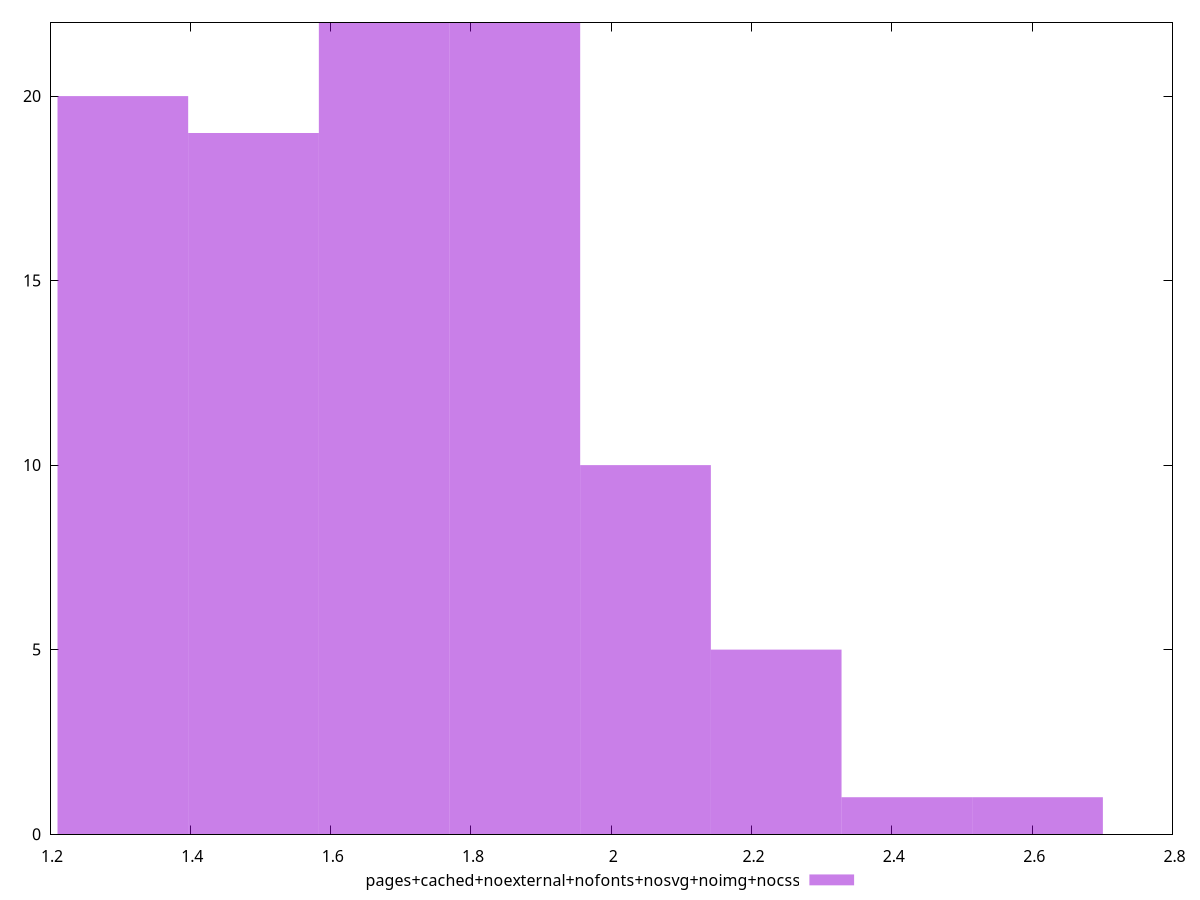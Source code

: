 $_pagesCachedNoexternalNofontsNosvgNoimgNocss <<EOF
2.048858067465356 10
1.490078594520259 19
1.6763384188352914 22
2.2351178917803884 5
1.8625982431503239 22
1.3038187702052266 20
2.6076375404104533 1
2.421377716095421 1
EOF
set key outside below
set terminal pngcairo
set output "report_00004_2020-11-02T20-21-41.718Z/server-response-time/pages+cached+noexternal+nofonts+nosvg+noimg+nocss//raw_hist.png"
set yrange [0:22]
set boxwidth 0.18625982431503238
set style fill transparent solid 0.5 noborder
plot $_pagesCachedNoexternalNofontsNosvgNoimgNocss title "pages+cached+noexternal+nofonts+nosvg+noimg+nocss" with boxes ,
